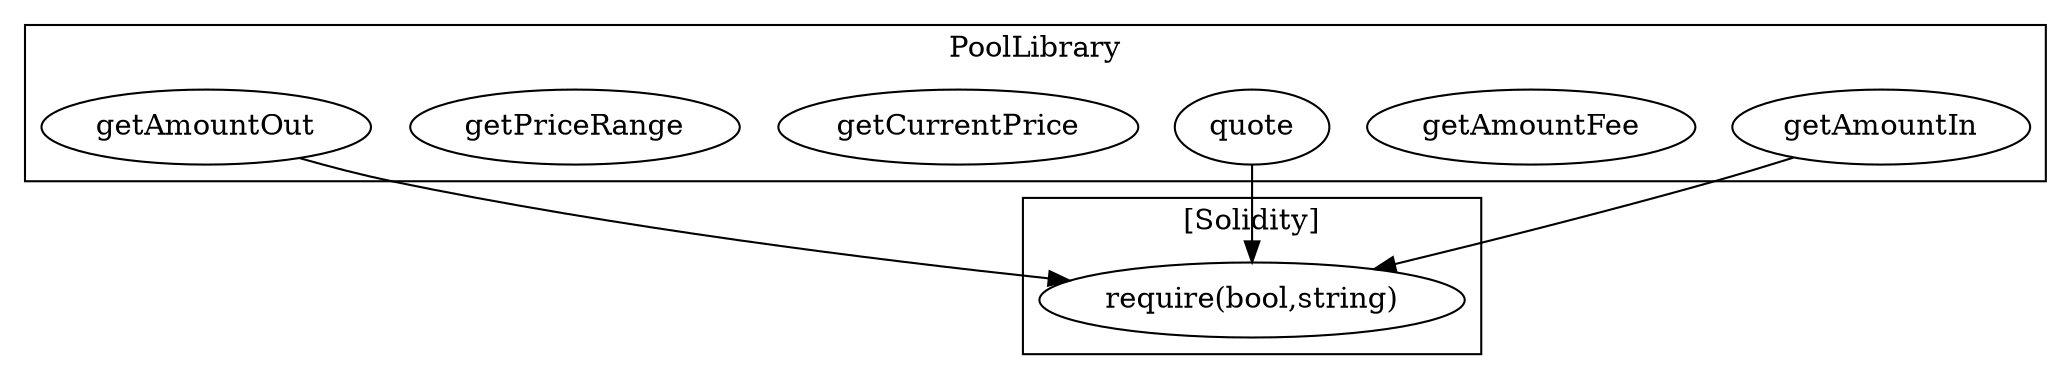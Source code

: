 strict digraph {
subgraph cluster_2787_PoolLibrary {
label = "PoolLibrary"
"2787_getAmountIn" [label="getAmountIn"]
"2787_getAmountFee" [label="getAmountFee"]
"2787_quote" [label="quote"]
"2787_getCurrentPrice" [label="getCurrentPrice"]
"2787_getPriceRange" [label="getPriceRange"]
"2787_getAmountOut" [label="getAmountOut"]
}subgraph cluster_solidity {
label = "[Solidity]"
"require(bool,string)" 
"2787_getAmountIn" -> "require(bool,string)"
"2787_getAmountOut" -> "require(bool,string)"
"2787_quote" -> "require(bool,string)"
}
}